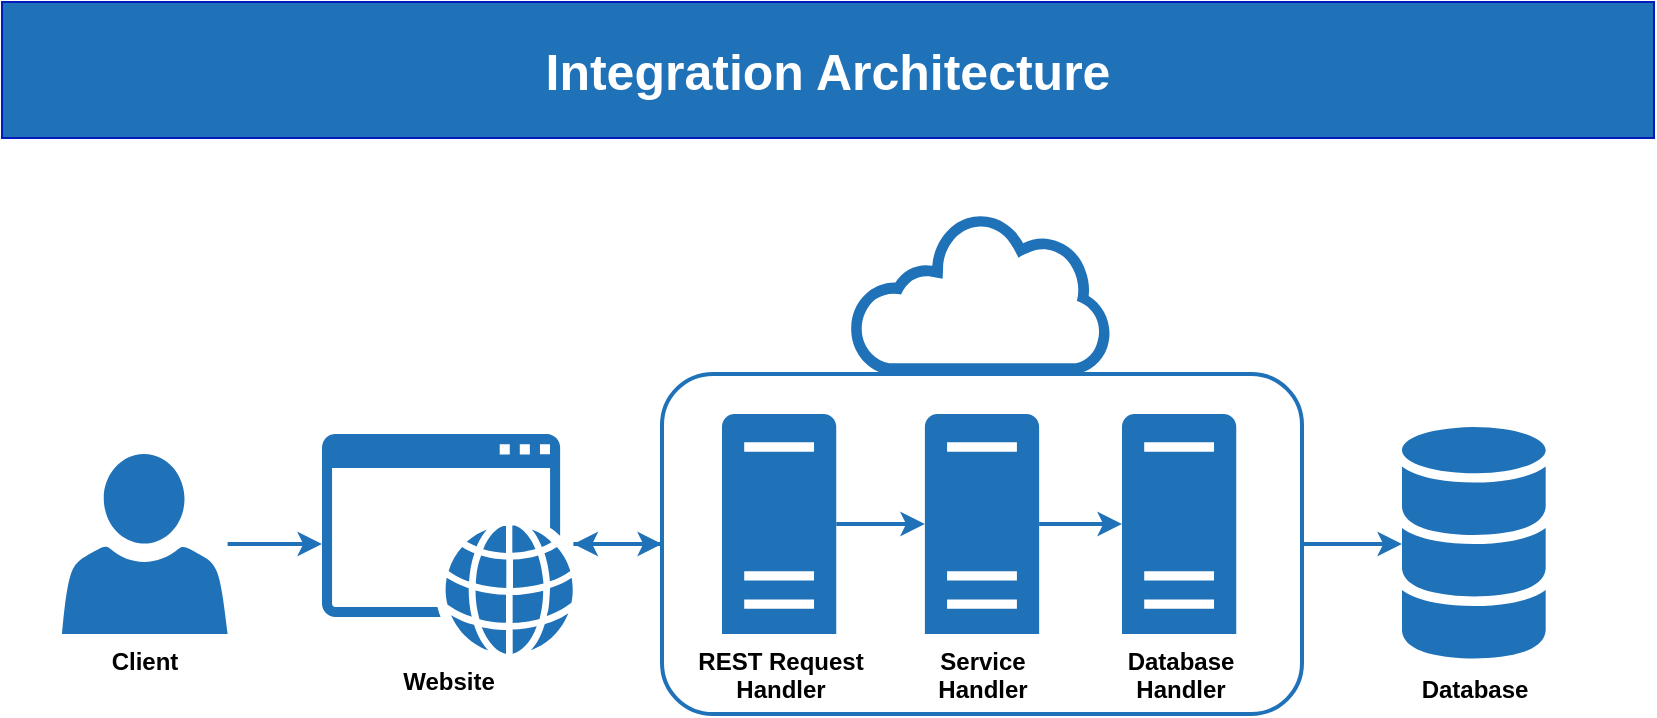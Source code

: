 <mxfile version="21.3.5" type="device">
  <diagram id="prtHgNgQTEPvFCAcTncT" name="Page-1">
    <mxGraphModel dx="1042" dy="527" grid="0" gridSize="10" guides="1" tooltips="1" connect="1" arrows="1" fold="1" page="1" pageScale="1" pageWidth="827" pageHeight="1169" math="0" shadow="0">
      <root>
        <mxCell id="0" />
        <mxCell id="1" parent="0" />
        <mxCell id="QIVWnoCTHseAolaaV4dG-15" style="edgeStyle=orthogonalEdgeStyle;rounded=0;orthogonalLoop=1;jettySize=auto;html=1;strokeColor=#2072B8;strokeWidth=2;" edge="1" parent="1" source="QIVWnoCTHseAolaaV4dG-7" target="QIVWnoCTHseAolaaV4dG-1">
          <mxGeometry relative="1" as="geometry" />
        </mxCell>
        <mxCell id="QIVWnoCTHseAolaaV4dG-7" value="" style="rounded=1;whiteSpace=wrap;html=1;fillColor=none;strokeWidth=2;strokeColor=#2072B8;" vertex="1" parent="1">
          <mxGeometry x="330" y="340" width="320" height="170" as="geometry" />
        </mxCell>
        <mxCell id="QIVWnoCTHseAolaaV4dG-1" value="&lt;b&gt;Database&lt;/b&gt;" style="sketch=0;shadow=0;dashed=0;html=1;strokeColor=none;labelPosition=center;verticalLabelPosition=bottom;verticalAlign=top;outlineConnect=0;align=center;shape=mxgraph.office.databases.database_mini_3;fillColor=#2072B8;" vertex="1" parent="1">
          <mxGeometry x="700" y="366.5" width="71.84" height="117" as="geometry" />
        </mxCell>
        <mxCell id="QIVWnoCTHseAolaaV4dG-16" style="edgeStyle=orthogonalEdgeStyle;rounded=0;orthogonalLoop=1;jettySize=auto;html=1;strokeColor=#2072B8;strokeWidth=2;" edge="1" parent="1" source="QIVWnoCTHseAolaaV4dG-2" target="QIVWnoCTHseAolaaV4dG-4">
          <mxGeometry relative="1" as="geometry" />
        </mxCell>
        <mxCell id="QIVWnoCTHseAolaaV4dG-2" value="&lt;b&gt;Client&lt;/b&gt;" style="sketch=0;pointerEvents=1;shadow=0;dashed=0;html=1;strokeColor=none;labelPosition=center;verticalLabelPosition=bottom;verticalAlign=top;outlineConnect=0;align=center;shape=mxgraph.office.users.user;fillColor=#2072B8;" vertex="1" parent="1">
          <mxGeometry x="30.0" y="380" width="82.8" height="90" as="geometry" />
        </mxCell>
        <mxCell id="QIVWnoCTHseAolaaV4dG-4" value="&lt;b&gt;Website&lt;/b&gt;" style="sketch=0;pointerEvents=1;shadow=0;dashed=0;html=1;strokeColor=none;fillColor=#2072B8;labelPosition=center;verticalLabelPosition=bottom;verticalAlign=top;outlineConnect=0;align=center;shape=mxgraph.office.concepts.application_web;" vertex="1" parent="1">
          <mxGeometry x="160" y="370" width="125.72" height="110" as="geometry" />
        </mxCell>
        <mxCell id="QIVWnoCTHseAolaaV4dG-17" style="edgeStyle=orthogonalEdgeStyle;rounded=0;orthogonalLoop=1;jettySize=auto;html=1;strokeColor=#2072B8;strokeWidth=2;" edge="1" parent="1" source="QIVWnoCTHseAolaaV4dG-5" target="QIVWnoCTHseAolaaV4dG-8">
          <mxGeometry relative="1" as="geometry" />
        </mxCell>
        <mxCell id="QIVWnoCTHseAolaaV4dG-5" value="&lt;b&gt;REST Request&lt;br&gt;Handler&lt;/b&gt;" style="sketch=0;pointerEvents=1;shadow=0;dashed=0;html=1;strokeColor=none;labelPosition=center;verticalLabelPosition=bottom;verticalAlign=top;outlineConnect=0;align=center;shape=mxgraph.office.servers.physical_host;fillColor=#2072B8;horizontal=1;fontColor=default;" vertex="1" parent="1">
          <mxGeometry x="360" y="360" width="57.12" height="110" as="geometry" />
        </mxCell>
        <mxCell id="QIVWnoCTHseAolaaV4dG-3" value="&lt;b&gt;REST API&lt;/b&gt;" style="sketch=0;pointerEvents=1;shadow=0;dashed=0;html=1;strokeColor=none;fillColor=#2072B8;labelPosition=center;verticalLabelPosition=bottom;outlineConnect=0;verticalAlign=top;align=center;shape=mxgraph.office.clouds.cloud;fontColor=#ffffff;" vertex="1" parent="1">
          <mxGeometry x="424.12" y="260" width="131.76" height="80" as="geometry" />
        </mxCell>
        <mxCell id="QIVWnoCTHseAolaaV4dG-18" style="edgeStyle=orthogonalEdgeStyle;rounded=0;orthogonalLoop=1;jettySize=auto;html=1;strokeColor=#2072B8;strokeWidth=2;" edge="1" parent="1" source="QIVWnoCTHseAolaaV4dG-8" target="QIVWnoCTHseAolaaV4dG-9">
          <mxGeometry relative="1" as="geometry">
            <Array as="points" />
          </mxGeometry>
        </mxCell>
        <mxCell id="QIVWnoCTHseAolaaV4dG-8" value="&lt;b&gt;Service&lt;br&gt;Handler&lt;/b&gt;" style="sketch=0;pointerEvents=1;shadow=0;dashed=0;html=1;strokeColor=none;labelPosition=center;verticalLabelPosition=bottom;verticalAlign=top;outlineConnect=0;align=center;shape=mxgraph.office.servers.physical_host;fillColor=#2072B8;" vertex="1" parent="1">
          <mxGeometry x="461.44" y="360" width="57.12" height="110" as="geometry" />
        </mxCell>
        <mxCell id="QIVWnoCTHseAolaaV4dG-9" value="&lt;b&gt;Database&lt;br&gt;Handler&lt;/b&gt;" style="sketch=0;pointerEvents=1;shadow=0;dashed=0;html=1;strokeColor=none;labelPosition=center;verticalLabelPosition=bottom;verticalAlign=top;outlineConnect=0;align=center;shape=mxgraph.office.servers.physical_host;fillColor=#2072B8;" vertex="1" parent="1">
          <mxGeometry x="560" y="360" width="57.12" height="110" as="geometry" />
        </mxCell>
        <mxCell id="QIVWnoCTHseAolaaV4dG-23" style="edgeStyle=orthogonalEdgeStyle;rounded=0;orthogonalLoop=1;jettySize=auto;html=1;strokeColor=#2072B8;strokeWidth=2;entryX=0;entryY=0.5;entryDx=0;entryDy=0;" edge="1" parent="1" source="QIVWnoCTHseAolaaV4dG-4" target="QIVWnoCTHseAolaaV4dG-7">
          <mxGeometry relative="1" as="geometry">
            <mxPoint x="309" y="552" as="sourcePoint" />
            <mxPoint x="376" y="552" as="targetPoint" />
            <Array as="points">
              <mxPoint x="323" y="425" />
              <mxPoint x="323" y="425" />
            </Array>
          </mxGeometry>
        </mxCell>
        <mxCell id="QIVWnoCTHseAolaaV4dG-24" style="edgeStyle=orthogonalEdgeStyle;rounded=0;orthogonalLoop=1;jettySize=auto;html=1;strokeColor=#2072B8;strokeWidth=2;exitX=0;exitY=0.5;exitDx=0;exitDy=0;" edge="1" parent="1" source="QIVWnoCTHseAolaaV4dG-7" target="QIVWnoCTHseAolaaV4dG-4">
          <mxGeometry relative="1" as="geometry">
            <mxPoint x="288" y="562" as="sourcePoint" />
            <mxPoint x="386" y="562" as="targetPoint" />
            <Array as="points">
              <mxPoint x="330" y="425" />
            </Array>
          </mxGeometry>
        </mxCell>
        <mxCell id="QIVWnoCTHseAolaaV4dG-25" value="&lt;font style=&quot;font-size: 25px;&quot;&gt;&lt;b&gt;Integration Architecture&lt;/b&gt;&lt;/font&gt;" style="rounded=0;whiteSpace=wrap;html=1;fillColor=#2072B8;fontColor=#ffffff;strokeColor=#001DBC;" vertex="1" parent="1">
          <mxGeometry y="154" width="826" height="68" as="geometry" />
        </mxCell>
      </root>
    </mxGraphModel>
  </diagram>
</mxfile>
